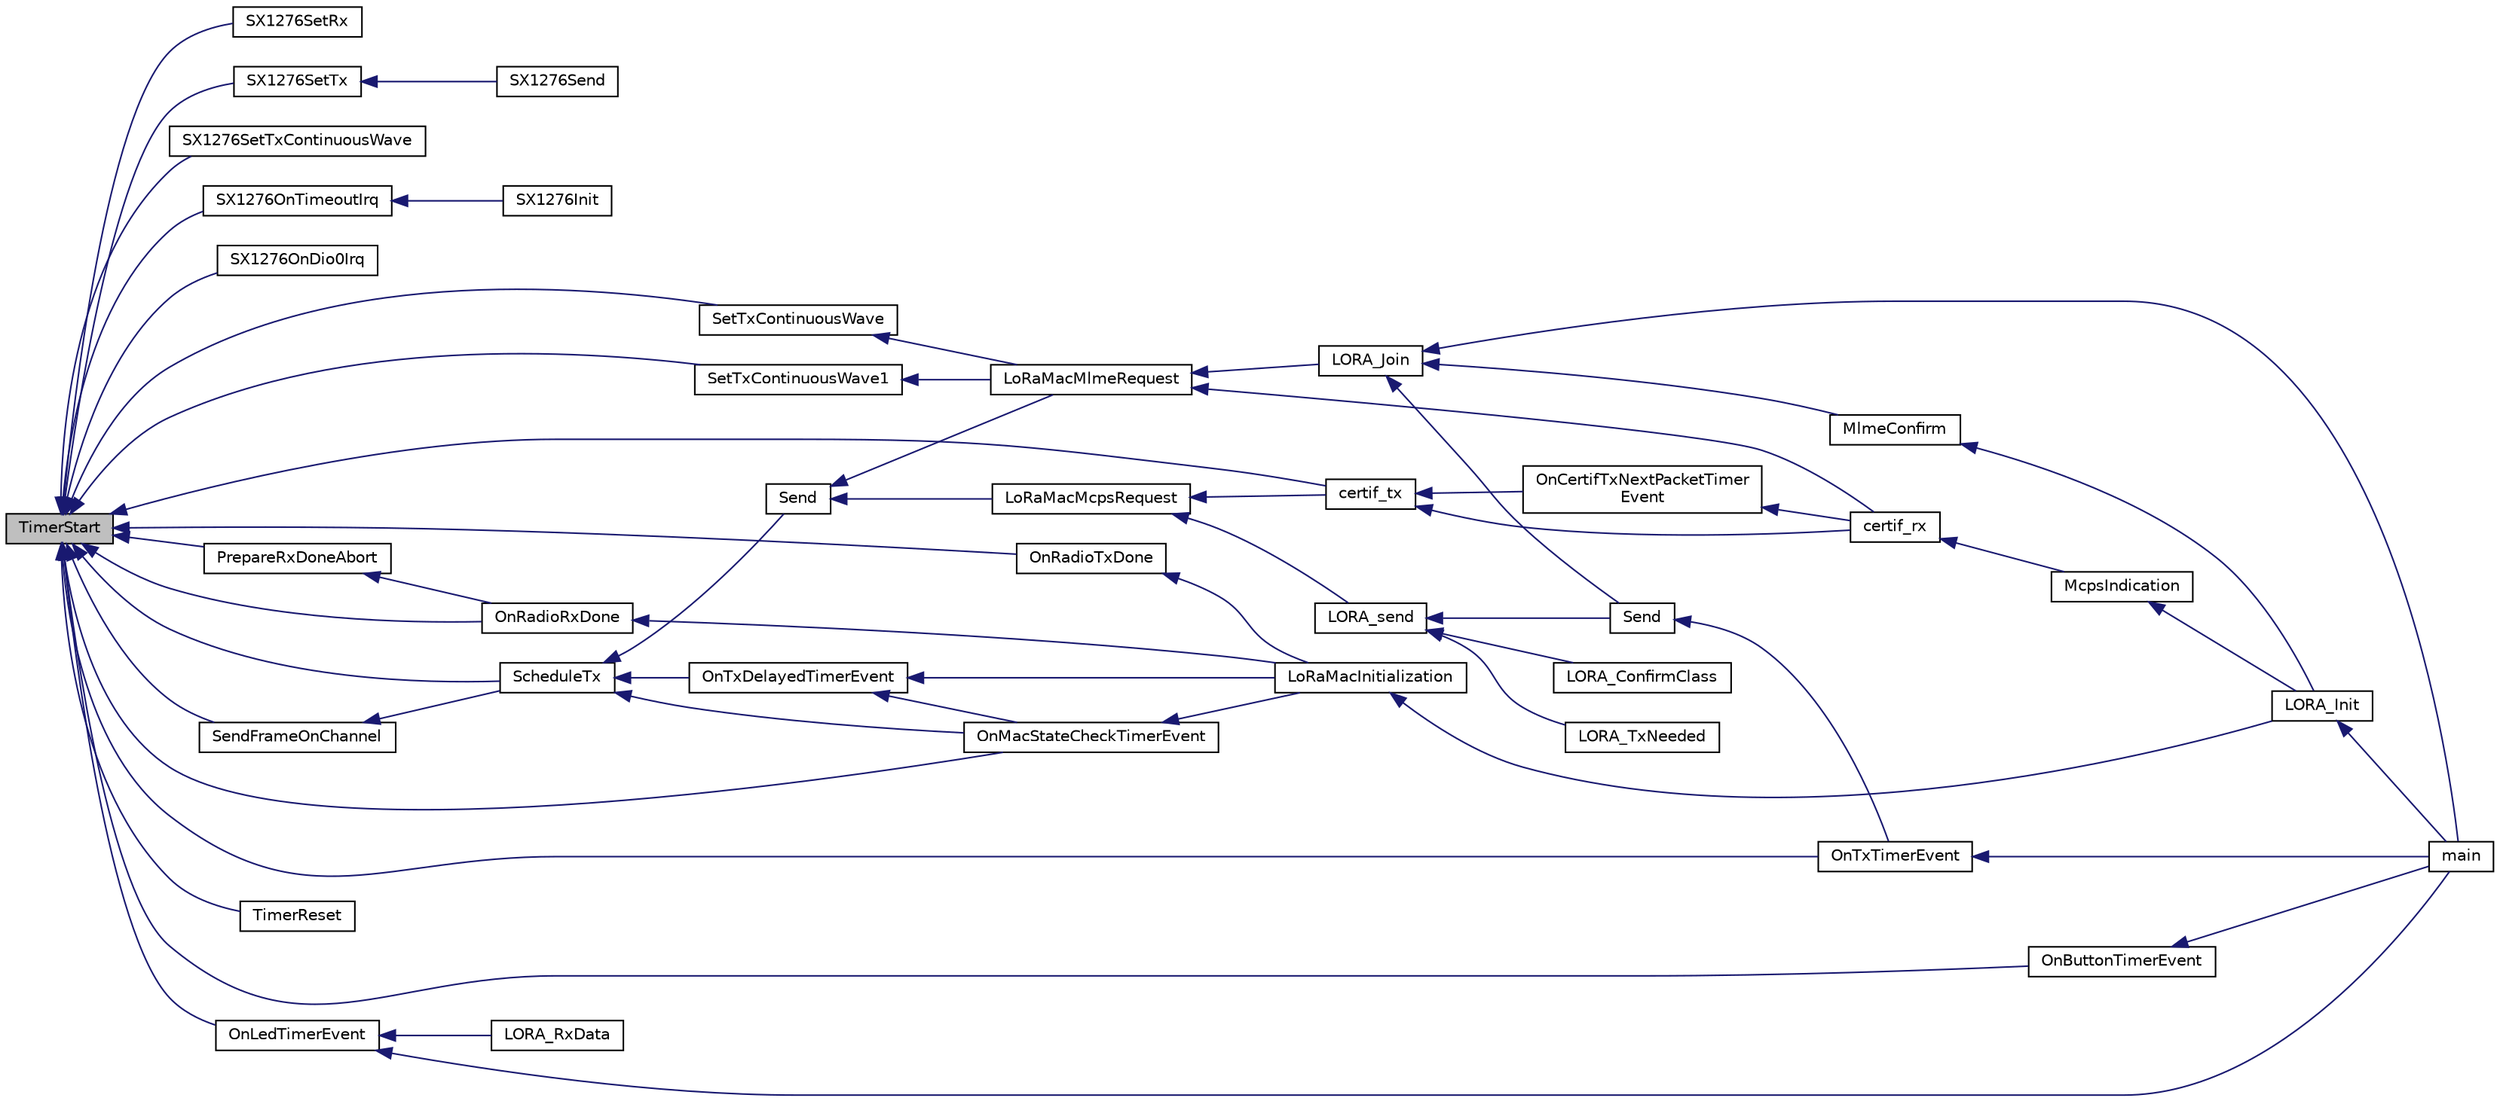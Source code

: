 digraph "TimerStart"
{
  edge [fontname="Helvetica",fontsize="10",labelfontname="Helvetica",labelfontsize="10"];
  node [fontname="Helvetica",fontsize="10",shape=record];
  rankdir="LR";
  Node346 [label="TimerStart",height=0.2,width=0.4,color="black", fillcolor="grey75", style="filled", fontcolor="black"];
  Node346 -> Node347 [dir="back",color="midnightblue",fontsize="10",style="solid",fontname="Helvetica"];
  Node347 [label="SX1276SetRx",height=0.2,width=0.4,color="black", fillcolor="white", style="filled",URL="$sx1276_8h.html#a8c2df9351fbde83379717dc6f76e5c11",tooltip="Sets the radio in reception mode for the given time "];
  Node346 -> Node348 [dir="back",color="midnightblue",fontsize="10",style="solid",fontname="Helvetica"];
  Node348 [label="SX1276SetTx",height=0.2,width=0.4,color="black", fillcolor="white", style="filled",URL="$sx1276_8c.html#a4aea9f6f1070dfd4e4b73bb5ddc1fe38",tooltip="Sets the SX1276 in transmission mode for the given time "];
  Node348 -> Node349 [dir="back",color="midnightblue",fontsize="10",style="solid",fontname="Helvetica"];
  Node349 [label="SX1276Send",height=0.2,width=0.4,color="black", fillcolor="white", style="filled",URL="$sx1276_8h.html#a901a3dcdbf26005e0f3f2def3e3d83b3",tooltip="Sends the buffer of size. Prepares the packet to be sent and sets the radio in transmission ..."];
  Node346 -> Node350 [dir="back",color="midnightblue",fontsize="10",style="solid",fontname="Helvetica"];
  Node350 [label="SX1276SetTxContinuousWave",height=0.2,width=0.4,color="black", fillcolor="white", style="filled",URL="$sx1276_8h.html#ac77895b054eb64df0ee2fa97061efae8",tooltip="Sets the radio in continuous wave transmission mode "];
  Node346 -> Node351 [dir="back",color="midnightblue",fontsize="10",style="solid",fontname="Helvetica"];
  Node351 [label="SX1276OnTimeoutIrq",height=0.2,width=0.4,color="black", fillcolor="white", style="filled",URL="$sx1276_8c.html#a3eda1c409a0269313a079389593d75cb",tooltip="Tx & Rx timeout timer callback "];
  Node351 -> Node352 [dir="back",color="midnightblue",fontsize="10",style="solid",fontname="Helvetica"];
  Node352 [label="SX1276Init",height=0.2,width=0.4,color="black", fillcolor="white", style="filled",URL="$sx1276_8h.html#a19a9ddff3f878b85e42c7571485fe3c8",tooltip="Initializes the radio "];
  Node346 -> Node353 [dir="back",color="midnightblue",fontsize="10",style="solid",fontname="Helvetica"];
  Node353 [label="SX1276OnDio0Irq",height=0.2,width=0.4,color="black", fillcolor="white", style="filled",URL="$sx1276_8c.html#a51cff5becabc1485224d53133f99e0e4",tooltip="DIO 0 IRQ callback "];
  Node346 -> Node354 [dir="back",color="midnightblue",fontsize="10",style="solid",fontname="Helvetica"];
  Node354 [label="certif_tx",height=0.2,width=0.4,color="black", fillcolor="white", style="filled",URL="$lora-test_8c.html#a735361add977554215fd3e1e70b74760"];
  Node354 -> Node355 [dir="back",color="midnightblue",fontsize="10",style="solid",fontname="Helvetica"];
  Node355 [label="certif_rx",height=0.2,width=0.4,color="black", fillcolor="white", style="filled",URL="$lora-test_8h.html#ad5e51928ecf0cca8d4f33f9e9c10aba4"];
  Node355 -> Node356 [dir="back",color="midnightblue",fontsize="10",style="solid",fontname="Helvetica"];
  Node356 [label="McpsIndication",height=0.2,width=0.4,color="black", fillcolor="white", style="filled",URL="$lora_8c.html#aa62f56dcd70e02213fc6e5d0f04b3d1c",tooltip="MCPS-Indication event function "];
  Node356 -> Node357 [dir="back",color="midnightblue",fontsize="10",style="solid",fontname="Helvetica"];
  Node357 [label="LORA_Init",height=0.2,width=0.4,color="black", fillcolor="white", style="filled",URL="$lora_8h.html#a60e6c21550fcaf1cadb87454348046ad",tooltip="Lora Initialisation "];
  Node357 -> Node358 [dir="back",color="midnightblue",fontsize="10",style="solid",fontname="Helvetica"];
  Node358 [label="main",height=0.2,width=0.4,color="black", fillcolor="white", style="filled",URL="$main_8c.html#a840291bc02cba5474a4cb46a9b9566fe",tooltip="Main program "];
  Node354 -> Node359 [dir="back",color="midnightblue",fontsize="10",style="solid",fontname="Helvetica"];
  Node359 [label="OnCertifTxNextPacketTimer\lEvent",height=0.2,width=0.4,color="black", fillcolor="white", style="filled",URL="$lora-test_8c.html#a2e3edcd940d4df35743fe87783f89bbc",tooltip="Function executed on TxNextPacket Timeout event "];
  Node359 -> Node355 [dir="back",color="midnightblue",fontsize="10",style="solid",fontname="Helvetica"];
  Node346 -> Node360 [dir="back",color="midnightblue",fontsize="10",style="solid",fontname="Helvetica"];
  Node360 [label="OnRadioTxDone",height=0.2,width=0.4,color="black", fillcolor="white", style="filled",URL="$_lo_ra_mac_8c.html#ac87ba7b0231ab8e90b130849e3dee4be",tooltip="Function to be executed on Radio Tx Done event "];
  Node360 -> Node361 [dir="back",color="midnightblue",fontsize="10",style="solid",fontname="Helvetica"];
  Node361 [label="LoRaMacInitialization",height=0.2,width=0.4,color="black", fillcolor="white", style="filled",URL="$group___l_o_r_a_m_a_c.html#ga7ca445cf825e45999810b3991273eba5",tooltip="LoRaMAC layer initialization "];
  Node361 -> Node357 [dir="back",color="midnightblue",fontsize="10",style="solid",fontname="Helvetica"];
  Node346 -> Node362 [dir="back",color="midnightblue",fontsize="10",style="solid",fontname="Helvetica"];
  Node362 [label="PrepareRxDoneAbort",height=0.2,width=0.4,color="black", fillcolor="white", style="filled",URL="$_lo_ra_mac_8c.html#a420f8e89407bab48414b1058d8071c97",tooltip="This function prepares the MAC to abort the execution of function OnRadioRxDone in case of a receptio..."];
  Node362 -> Node363 [dir="back",color="midnightblue",fontsize="10",style="solid",fontname="Helvetica"];
  Node363 [label="OnRadioRxDone",height=0.2,width=0.4,color="black", fillcolor="white", style="filled",URL="$_lo_ra_mac_8c.html#a34d9307ff02304a070ade799731ae0ed",tooltip="Function to be executed on Radio Rx Done event "];
  Node363 -> Node361 [dir="back",color="midnightblue",fontsize="10",style="solid",fontname="Helvetica"];
  Node346 -> Node363 [dir="back",color="midnightblue",fontsize="10",style="solid",fontname="Helvetica"];
  Node346 -> Node364 [dir="back",color="midnightblue",fontsize="10",style="solid",fontname="Helvetica"];
  Node364 [label="OnMacStateCheckTimerEvent",height=0.2,width=0.4,color="black", fillcolor="white", style="filled",URL="$_lo_ra_mac_8c.html#a3f66ff4ffb45c3be2a603fec651da617",tooltip="Function executed on Resend Frame timer event. "];
  Node364 -> Node361 [dir="back",color="midnightblue",fontsize="10",style="solid",fontname="Helvetica"];
  Node346 -> Node365 [dir="back",color="midnightblue",fontsize="10",style="solid",fontname="Helvetica"];
  Node365 [label="ScheduleTx",height=0.2,width=0.4,color="black", fillcolor="white", style="filled",URL="$_lo_ra_mac_8c.html#afac9f47df560a2c63ebe868fcf531716"];
  Node365 -> Node364 [dir="back",color="midnightblue",fontsize="10",style="solid",fontname="Helvetica"];
  Node365 -> Node366 [dir="back",color="midnightblue",fontsize="10",style="solid",fontname="Helvetica"];
  Node366 [label="OnTxDelayedTimerEvent",height=0.2,width=0.4,color="black", fillcolor="white", style="filled",URL="$_lo_ra_mac_8c.html#aff2188867ec43982ec7701c4815bc0ba",tooltip="Function executed on duty cycle delayed Tx timer event "];
  Node366 -> Node364 [dir="back",color="midnightblue",fontsize="10",style="solid",fontname="Helvetica"];
  Node366 -> Node361 [dir="back",color="midnightblue",fontsize="10",style="solid",fontname="Helvetica"];
  Node365 -> Node367 [dir="back",color="midnightblue",fontsize="10",style="solid",fontname="Helvetica"];
  Node367 [label="Send",height=0.2,width=0.4,color="black", fillcolor="white", style="filled",URL="$_lo_ra_mac_8c.html#a1d5d30b5cbe0349bab89375480c377bf",tooltip="LoRaMAC layer generic send frame "];
  Node367 -> Node368 [dir="back",color="midnightblue",fontsize="10",style="solid",fontname="Helvetica"];
  Node368 [label="LoRaMacMlmeRequest",height=0.2,width=0.4,color="black", fillcolor="white", style="filled",URL="$group___l_o_r_a_m_a_c.html#ga097113f30feecc17c780940ff74af33e",tooltip="LoRaMAC MLME-Request "];
  Node368 -> Node355 [dir="back",color="midnightblue",fontsize="10",style="solid",fontname="Helvetica"];
  Node368 -> Node369 [dir="back",color="midnightblue",fontsize="10",style="solid",fontname="Helvetica"];
  Node369 [label="LORA_Join",height=0.2,width=0.4,color="black", fillcolor="white", style="filled",URL="$lora_8h.html#a3671e53923a80ddbbd43e56342fd94fa",tooltip="Join a Lora Network in classA  if the device is ABP, this is a pass through functon ..."];
  Node369 -> Node370 [dir="back",color="midnightblue",fontsize="10",style="solid",fontname="Helvetica"];
  Node370 [label="MlmeConfirm",height=0.2,width=0.4,color="black", fillcolor="white", style="filled",URL="$lora_8c.html#ab72b68cc96c6187003c5dd6e325a74c7",tooltip="MLME-Confirm event function "];
  Node370 -> Node357 [dir="back",color="midnightblue",fontsize="10",style="solid",fontname="Helvetica"];
  Node369 -> Node358 [dir="back",color="midnightblue",fontsize="10",style="solid",fontname="Helvetica"];
  Node369 -> Node371 [dir="back",color="midnightblue",fontsize="10",style="solid",fontname="Helvetica"];
  Node371 [label="Send",height=0.2,width=0.4,color="black", fillcolor="white", style="filled",URL="$main_8c.html#ac96d7cf33dce81bb57a803bb3839d458"];
  Node371 -> Node372 [dir="back",color="midnightblue",fontsize="10",style="solid",fontname="Helvetica"];
  Node372 [label="OnTxTimerEvent",height=0.2,width=0.4,color="black", fillcolor="white", style="filled",URL="$main_8c.html#aa660732a6ebc018e235409094d603160"];
  Node372 -> Node358 [dir="back",color="midnightblue",fontsize="10",style="solid",fontname="Helvetica"];
  Node367 -> Node373 [dir="back",color="midnightblue",fontsize="10",style="solid",fontname="Helvetica"];
  Node373 [label="LoRaMacMcpsRequest",height=0.2,width=0.4,color="black", fillcolor="white", style="filled",URL="$group___l_o_r_a_m_a_c.html#ga79768f8a3c22aaff84d4dfcc77ad508c",tooltip="LoRaMAC MCPS-Request "];
  Node373 -> Node354 [dir="back",color="midnightblue",fontsize="10",style="solid",fontname="Helvetica"];
  Node373 -> Node374 [dir="back",color="midnightblue",fontsize="10",style="solid",fontname="Helvetica"];
  Node374 [label="LORA_send",height=0.2,width=0.4,color="black", fillcolor="white", style="filled",URL="$lora_8h.html#a343d8f2ddf9b21cb458e4a3e09076b5e",tooltip="run Lora classA state Machine "];
  Node374 -> Node371 [dir="back",color="midnightblue",fontsize="10",style="solid",fontname="Helvetica"];
  Node374 -> Node375 [dir="back",color="midnightblue",fontsize="10",style="solid",fontname="Helvetica"];
  Node375 [label="LORA_ConfirmClass",height=0.2,width=0.4,color="black", fillcolor="white", style="filled",URL="$main_8c.html#abf14859b334f10d0a38ee8489bee4bc1"];
  Node374 -> Node376 [dir="back",color="midnightblue",fontsize="10",style="solid",fontname="Helvetica"];
  Node376 [label="LORA_TxNeeded",height=0.2,width=0.4,color="black", fillcolor="white", style="filled",URL="$main_8c.html#a0bc8d6aec6bbd336bb8fd19cedd8a8b3"];
  Node346 -> Node377 [dir="back",color="midnightblue",fontsize="10",style="solid",fontname="Helvetica"];
  Node377 [label="SendFrameOnChannel",height=0.2,width=0.4,color="black", fillcolor="white", style="filled",URL="$_lo_ra_mac_8c.html#a2a974677f0401e2575148082667331de",tooltip="LoRaMAC layer prepared frame buffer transmission with channel specification "];
  Node377 -> Node365 [dir="back",color="midnightblue",fontsize="10",style="solid",fontname="Helvetica"];
  Node346 -> Node378 [dir="back",color="midnightblue",fontsize="10",style="solid",fontname="Helvetica"];
  Node378 [label="SetTxContinuousWave",height=0.2,width=0.4,color="black", fillcolor="white", style="filled",URL="$_lo_ra_mac_8c.html#a6a476e328faedf4544aa63adf40f931e",tooltip="Sets the radio in continuous transmission mode "];
  Node378 -> Node368 [dir="back",color="midnightblue",fontsize="10",style="solid",fontname="Helvetica"];
  Node346 -> Node379 [dir="back",color="midnightblue",fontsize="10",style="solid",fontname="Helvetica"];
  Node379 [label="SetTxContinuousWave1",height=0.2,width=0.4,color="black", fillcolor="white", style="filled",URL="$_lo_ra_mac_8c.html#a1974034d3a6ef2a0c38f4f853cfb62fb",tooltip="Sets the radio in continuous transmission mode "];
  Node379 -> Node368 [dir="back",color="midnightblue",fontsize="10",style="solid",fontname="Helvetica"];
  Node346 -> Node380 [dir="back",color="midnightblue",fontsize="10",style="solid",fontname="Helvetica"];
  Node380 [label="TimerReset",height=0.2,width=0.4,color="black", fillcolor="white", style="filled",URL="$time_server_8h.html#a7fbd64c53ec871110fabc5b14f212904",tooltip="Resets the timer object "];
  Node346 -> Node381 [dir="back",color="midnightblue",fontsize="10",style="solid",fontname="Helvetica"];
  Node381 [label="OnButtonTimerEvent",height=0.2,width=0.4,color="black", fillcolor="white", style="filled",URL="$main_8c.html#af27dc6b9241a921349087a139ca57d1e"];
  Node381 -> Node358 [dir="back",color="midnightblue",fontsize="10",style="solid",fontname="Helvetica"];
  Node346 -> Node382 [dir="back",color="midnightblue",fontsize="10",style="solid",fontname="Helvetica"];
  Node382 [label="OnLedTimerEvent",height=0.2,width=0.4,color="black", fillcolor="white", style="filled",URL="$main_8c.html#a57a758d5054f3e0648c080c33f5384c6"];
  Node382 -> Node358 [dir="back",color="midnightblue",fontsize="10",style="solid",fontname="Helvetica"];
  Node382 -> Node383 [dir="back",color="midnightblue",fontsize="10",style="solid",fontname="Helvetica"];
  Node383 [label="LORA_RxData",height=0.2,width=0.4,color="black", fillcolor="white", style="filled",URL="$main_8c.html#af9b5cc17bd270c1734e3e6465b75f86f"];
  Node346 -> Node372 [dir="back",color="midnightblue",fontsize="10",style="solid",fontname="Helvetica"];
}
